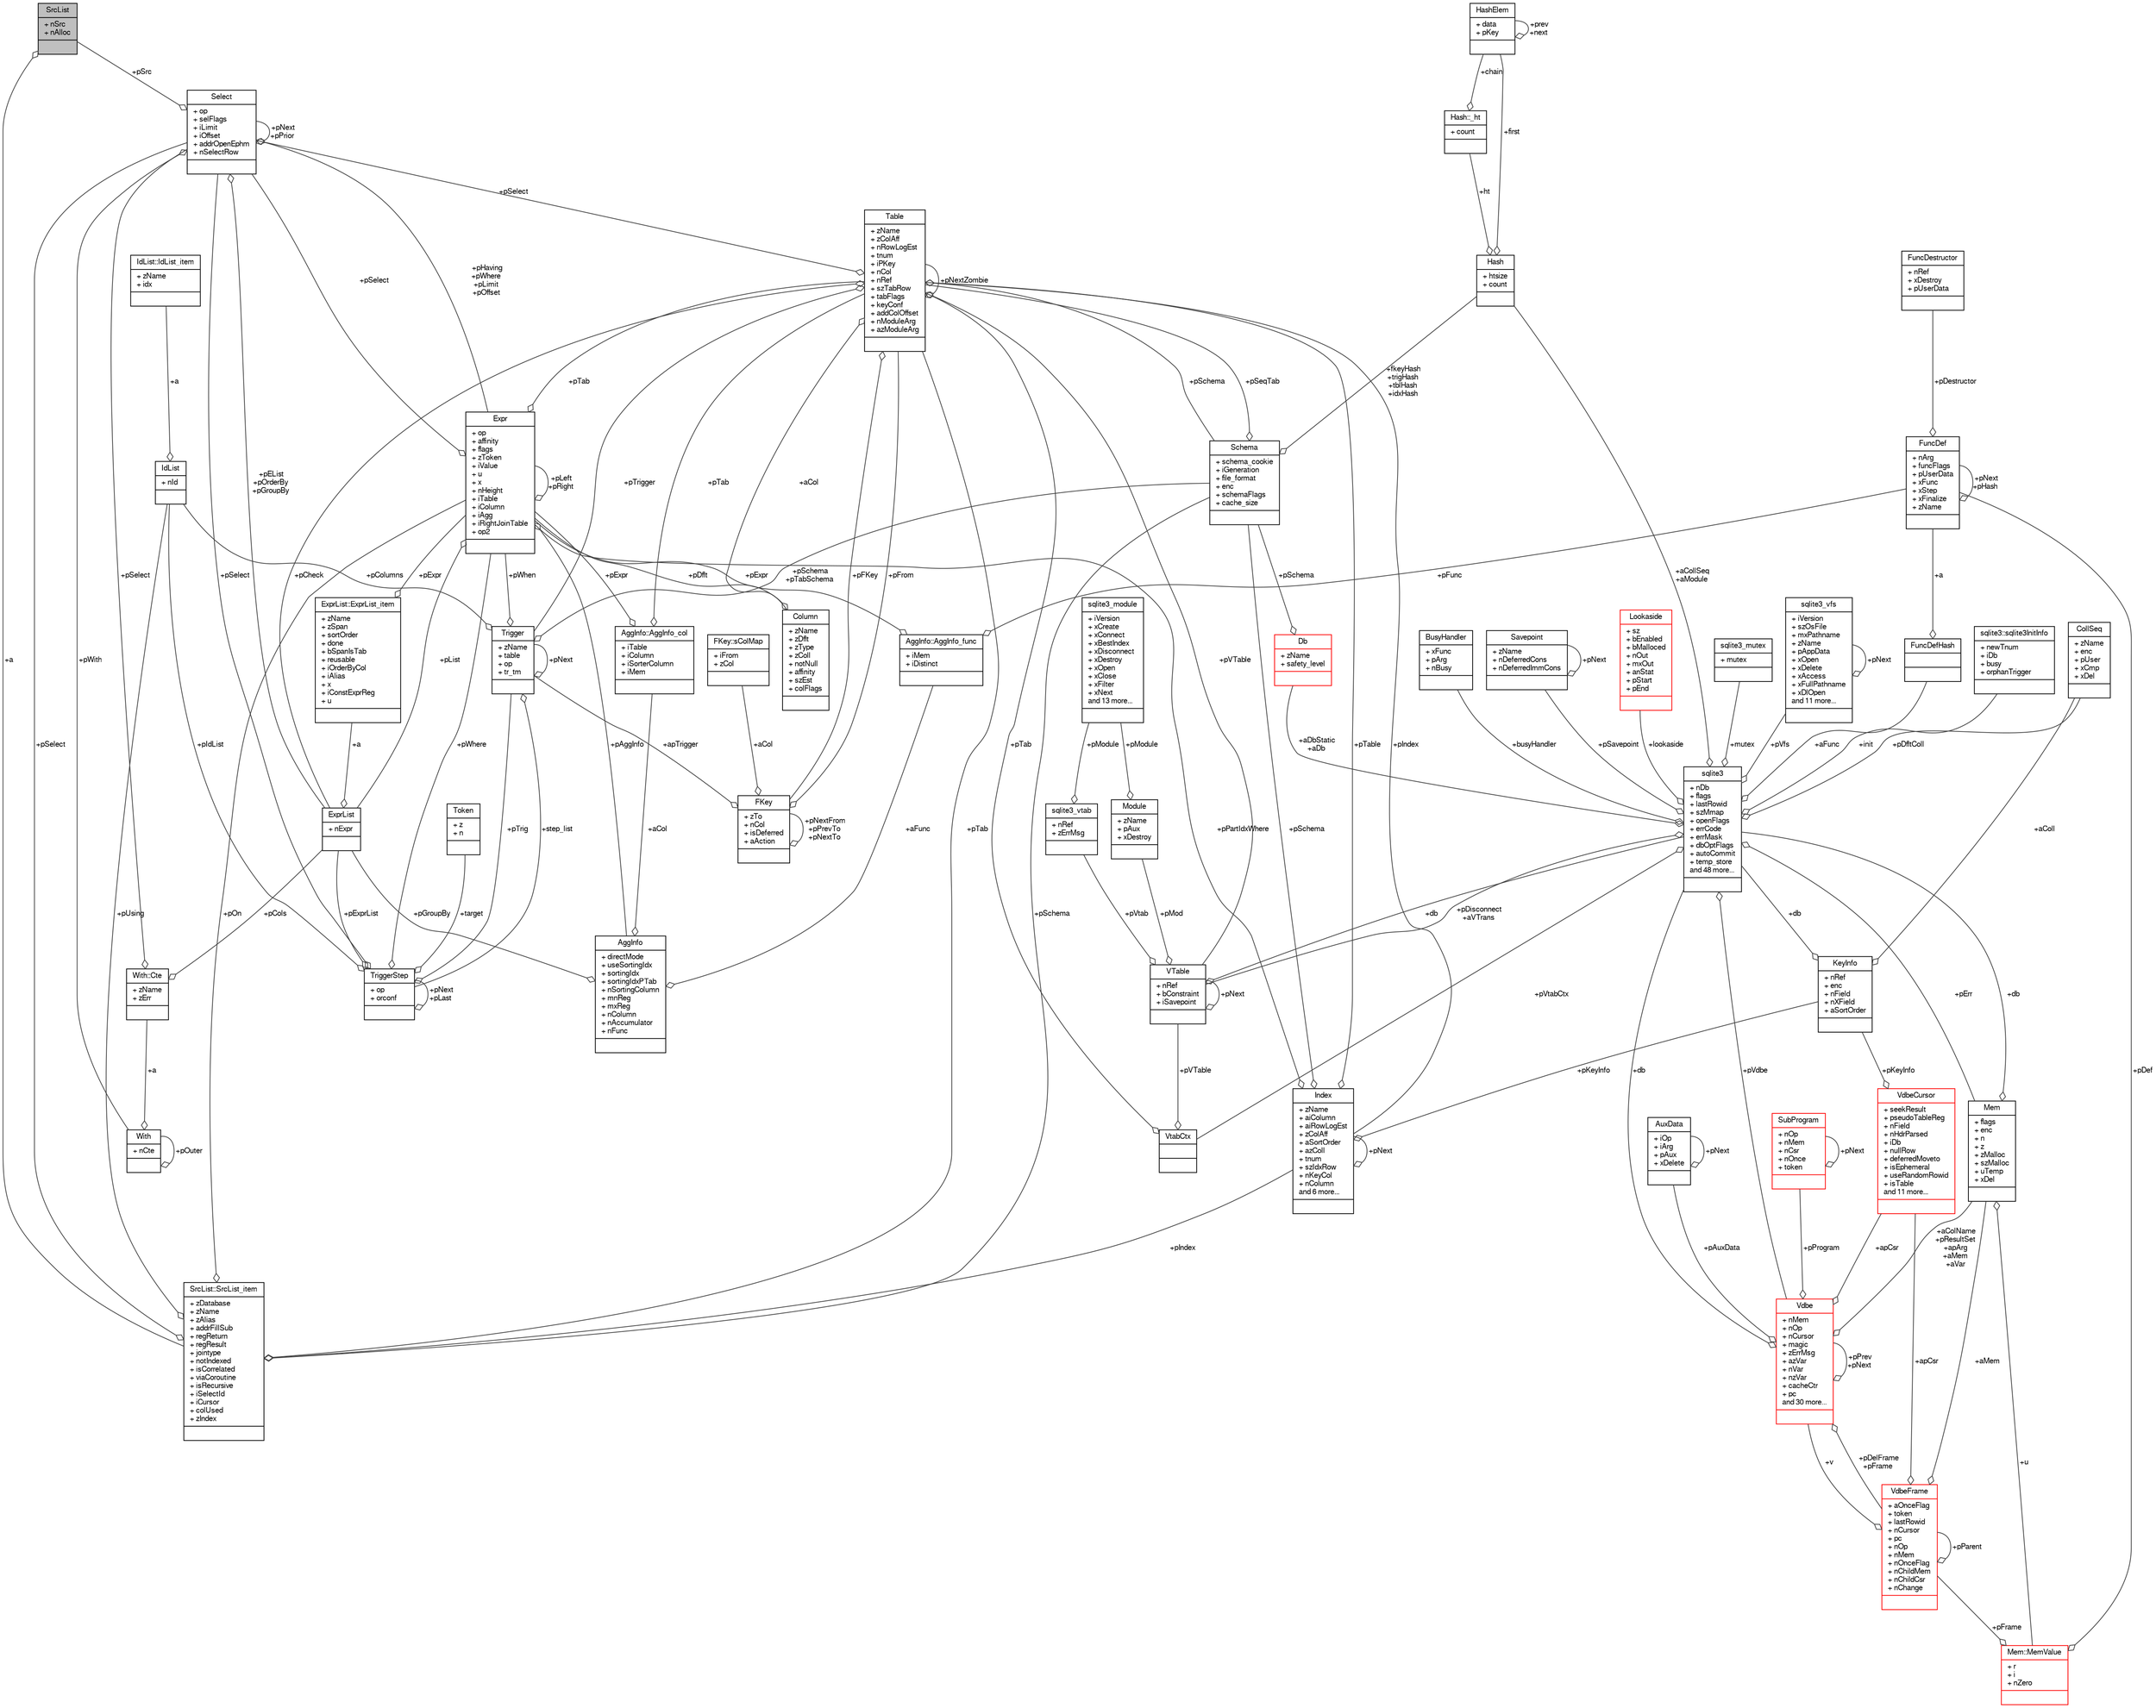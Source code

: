 digraph "SrcList"
{
  edge [fontname="FreeSans",fontsize="10",labelfontname="FreeSans",labelfontsize="10"];
  node [fontname="FreeSans",fontsize="10",shape=record];
  Node1 [label="{SrcList\n|+ nSrc\l+ nAlloc\l|}",height=0.2,width=0.4,color="black", fillcolor="grey75", style="filled", fontcolor="black"];
  Node2 -> Node1 [color="grey25",fontsize="10",style="solid",label=" +a" ,arrowhead="odiamond",fontname="FreeSans"];
  Node2 [label="{SrcList::SrcList_item\n|+ zDatabase\l+ zName\l+ zAlias\l+ addrFillSub\l+ regReturn\l+ regResult\l+ jointype\l+ notIndexed\l+ isCorrelated\l+ viaCoroutine\l+ isRecursive\l+ iSelectId\l+ iCursor\l+ colUsed\l+ zIndex\l|}",height=0.2,width=0.4,color="black", fillcolor="white", style="filled",URL="$structSrcList_1_1SrcList__item.html"];
  Node3 -> Node2 [color="grey25",fontsize="10",style="solid",label=" +pSchema" ,arrowhead="odiamond",fontname="FreeSans"];
  Node3 [label="{Schema\n|+ schema_cookie\l+ iGeneration\l+ file_format\l+ enc\l+ schemaFlags\l+ cache_size\l|}",height=0.2,width=0.4,color="black", fillcolor="white", style="filled",URL="$structSchema.html"];
  Node4 -> Node3 [color="grey25",fontsize="10",style="solid",label=" +pSeqTab" ,arrowhead="odiamond",fontname="FreeSans"];
  Node4 [label="{Table\n|+ zName\l+ zColAff\l+ nRowLogEst\l+ tnum\l+ iPKey\l+ nCol\l+ nRef\l+ szTabRow\l+ tabFlags\l+ keyConf\l+ addColOffset\l+ nModuleArg\l+ azModuleArg\l|}",height=0.2,width=0.4,color="black", fillcolor="white", style="filled",URL="$structTable.html"];
  Node3 -> Node4 [color="grey25",fontsize="10",style="solid",label=" +pSchema" ,arrowhead="odiamond",fontname="FreeSans"];
  Node5 -> Node4 [color="grey25",fontsize="10",style="solid",label=" +aCol" ,arrowhead="odiamond",fontname="FreeSans"];
  Node5 [label="{Column\n|+ zName\l+ zDflt\l+ zType\l+ zColl\l+ notNull\l+ affinity\l+ szEst\l+ colFlags\l|}",height=0.2,width=0.4,color="black", fillcolor="white", style="filled",URL="$structColumn.html"];
  Node6 -> Node5 [color="grey25",fontsize="10",style="solid",label=" +pDflt" ,arrowhead="odiamond",fontname="FreeSans"];
  Node6 [label="{Expr\n|+ op\l+ affinity\l+ flags\l+ zToken\l+ iValue\l+ u\l+ x\l+ nHeight\l+ iTable\l+ iColumn\l+ iAgg\l+ iRightJoinTable\l+ op2\l|}",height=0.2,width=0.4,color="black", fillcolor="white", style="filled",URL="$structExpr.html"];
  Node7 -> Node6 [color="grey25",fontsize="10",style="solid",label=" +pAggInfo" ,arrowhead="odiamond",fontname="FreeSans"];
  Node7 [label="{AggInfo\n|+ directMode\l+ useSortingIdx\l+ sortingIdx\l+ sortingIdxPTab\l+ nSortingColumn\l+ mnReg\l+ mxReg\l+ nColumn\l+ nAccumulator\l+ nFunc\l|}",height=0.2,width=0.4,color="black", fillcolor="white", style="filled",URL="$structAggInfo.html"];
  Node8 -> Node7 [color="grey25",fontsize="10",style="solid",label=" +aCol" ,arrowhead="odiamond",fontname="FreeSans"];
  Node8 [label="{AggInfo::AggInfo_col\n|+ iTable\l+ iColumn\l+ iSorterColumn\l+ iMem\l|}",height=0.2,width=0.4,color="black", fillcolor="white", style="filled",URL="$structAggInfo_1_1AggInfo__col.html"];
  Node6 -> Node8 [color="grey25",fontsize="10",style="solid",label=" +pExpr" ,arrowhead="odiamond",fontname="FreeSans"];
  Node4 -> Node8 [color="grey25",fontsize="10",style="solid",label=" +pTab" ,arrowhead="odiamond",fontname="FreeSans"];
  Node9 -> Node7 [color="grey25",fontsize="10",style="solid",label=" +aFunc" ,arrowhead="odiamond",fontname="FreeSans"];
  Node9 [label="{AggInfo::AggInfo_func\n|+ iMem\l+ iDistinct\l|}",height=0.2,width=0.4,color="black", fillcolor="white", style="filled",URL="$structAggInfo_1_1AggInfo__func.html"];
  Node6 -> Node9 [color="grey25",fontsize="10",style="solid",label=" +pExpr" ,arrowhead="odiamond",fontname="FreeSans"];
  Node10 -> Node9 [color="grey25",fontsize="10",style="solid",label=" +pFunc" ,arrowhead="odiamond",fontname="FreeSans"];
  Node10 [label="{FuncDef\n|+ nArg\l+ funcFlags\l+ pUserData\l+ xFunc\l+ xStep\l+ xFinalize\l+ zName\l|}",height=0.2,width=0.4,color="black", fillcolor="white", style="filled",URL="$structFuncDef.html"];
  Node11 -> Node10 [color="grey25",fontsize="10",style="solid",label=" +pDestructor" ,arrowhead="odiamond",fontname="FreeSans"];
  Node11 [label="{FuncDestructor\n|+ nRef\l+ xDestroy\l+ pUserData\l|}",height=0.2,width=0.4,color="black", fillcolor="white", style="filled",URL="$structFuncDestructor.html"];
  Node10 -> Node10 [color="grey25",fontsize="10",style="solid",label=" +pNext\n+pHash" ,arrowhead="odiamond",fontname="FreeSans"];
  Node12 -> Node7 [color="grey25",fontsize="10",style="solid",label=" +pGroupBy" ,arrowhead="odiamond",fontname="FreeSans"];
  Node12 [label="{ExprList\n|+ nExpr\l|}",height=0.2,width=0.4,color="black", fillcolor="white", style="filled",URL="$structExprList.html"];
  Node13 -> Node12 [color="grey25",fontsize="10",style="solid",label=" +a" ,arrowhead="odiamond",fontname="FreeSans"];
  Node13 [label="{ExprList::ExprList_item\n|+ zName\l+ zSpan\l+ sortOrder\l+ done\l+ bSpanIsTab\l+ reusable\l+ iOrderByCol\l+ iAlias\l+ x\l+ iConstExprReg\l+ u\l|}",height=0.2,width=0.4,color="black", fillcolor="white", style="filled",URL="$structExprList_1_1ExprList__item.html"];
  Node6 -> Node13 [color="grey25",fontsize="10",style="solid",label=" +pExpr" ,arrowhead="odiamond",fontname="FreeSans"];
  Node6 -> Node6 [color="grey25",fontsize="10",style="solid",label=" +pLeft\n+pRight" ,arrowhead="odiamond",fontname="FreeSans"];
  Node4 -> Node6 [color="grey25",fontsize="10",style="solid",label=" +pTab" ,arrowhead="odiamond",fontname="FreeSans"];
  Node14 -> Node6 [color="grey25",fontsize="10",style="solid",label=" +pSelect" ,arrowhead="odiamond",fontname="FreeSans"];
  Node14 [label="{Select\n|+ op\l+ selFlags\l+ iLimit\l+ iOffset\l+ addrOpenEphm\l+ nSelectRow\l|}",height=0.2,width=0.4,color="black", fillcolor="white", style="filled",URL="$structSelect.html"];
  Node6 -> Node14 [color="grey25",fontsize="10",style="solid",label=" +pHaving\n+pWhere\n+pLimit\n+pOffset" ,arrowhead="odiamond",fontname="FreeSans"];
  Node15 -> Node14 [color="grey25",fontsize="10",style="solid",label=" +pWith" ,arrowhead="odiamond",fontname="FreeSans"];
  Node15 [label="{With\n|+ nCte\l|}",height=0.2,width=0.4,color="black", fillcolor="white", style="filled",URL="$structWith.html"];
  Node16 -> Node15 [color="grey25",fontsize="10",style="solid",label=" +a" ,arrowhead="odiamond",fontname="FreeSans"];
  Node16 [label="{With::Cte\n|+ zName\l+ zErr\l|}",height=0.2,width=0.4,color="black", fillcolor="white", style="filled",URL="$structWith_1_1Cte.html"];
  Node14 -> Node16 [color="grey25",fontsize="10",style="solid",label=" +pSelect" ,arrowhead="odiamond",fontname="FreeSans"];
  Node12 -> Node16 [color="grey25",fontsize="10",style="solid",label=" +pCols" ,arrowhead="odiamond",fontname="FreeSans"];
  Node15 -> Node15 [color="grey25",fontsize="10",style="solid",label=" +pOuter" ,arrowhead="odiamond",fontname="FreeSans"];
  Node14 -> Node14 [color="grey25",fontsize="10",style="solid",label=" +pNext\n+pPrior" ,arrowhead="odiamond",fontname="FreeSans"];
  Node1 -> Node14 [color="grey25",fontsize="10",style="solid",label=" +pSrc" ,arrowhead="odiamond",fontname="FreeSans"];
  Node12 -> Node14 [color="grey25",fontsize="10",style="solid",label=" +pEList\n+pOrderBy\n+pGroupBy" ,arrowhead="odiamond",fontname="FreeSans"];
  Node12 -> Node6 [color="grey25",fontsize="10",style="solid",label=" +pList" ,arrowhead="odiamond",fontname="FreeSans"];
  Node17 -> Node4 [color="grey25",fontsize="10",style="solid",label=" +pFKey" ,arrowhead="odiamond",fontname="FreeSans"];
  Node17 [label="{FKey\n|+ zTo\l+ nCol\l+ isDeferred\l+ aAction\l|}",height=0.2,width=0.4,color="black", fillcolor="white", style="filled",URL="$structFKey.html"];
  Node18 -> Node17 [color="grey25",fontsize="10",style="solid",label=" +aCol" ,arrowhead="odiamond",fontname="FreeSans"];
  Node18 [label="{FKey::sColMap\n|+ iFrom\l+ zCol\l|}",height=0.2,width=0.4,color="black", fillcolor="white", style="filled",URL="$structFKey_1_1sColMap.html"];
  Node17 -> Node17 [color="grey25",fontsize="10",style="solid",label=" +pNextFrom\n+pPrevTo\n+pNextTo" ,arrowhead="odiamond",fontname="FreeSans"];
  Node4 -> Node17 [color="grey25",fontsize="10",style="solid",label=" +pFrom" ,arrowhead="odiamond",fontname="FreeSans"];
  Node19 -> Node17 [color="grey25",fontsize="10",style="solid",label=" +apTrigger" ,arrowhead="odiamond",fontname="FreeSans"];
  Node19 [label="{Trigger\n|+ zName\l+ table\l+ op\l+ tr_tm\l|}",height=0.2,width=0.4,color="black", fillcolor="white", style="filled",URL="$structTrigger.html"];
  Node20 -> Node19 [color="grey25",fontsize="10",style="solid",label=" +step_list" ,arrowhead="odiamond",fontname="FreeSans"];
  Node20 [label="{TriggerStep\n|+ op\l+ orconf\l|}",height=0.2,width=0.4,color="black", fillcolor="white", style="filled",URL="$structTriggerStep.html"];
  Node20 -> Node20 [color="grey25",fontsize="10",style="solid",label=" +pNext\n+pLast" ,arrowhead="odiamond",fontname="FreeSans"];
  Node6 -> Node20 [color="grey25",fontsize="10",style="solid",label=" +pWhere" ,arrowhead="odiamond",fontname="FreeSans"];
  Node21 -> Node20 [color="grey25",fontsize="10",style="solid",label=" +target" ,arrowhead="odiamond",fontname="FreeSans"];
  Node21 [label="{Token\n|+ z\l+ n\l|}",height=0.2,width=0.4,color="black", fillcolor="white", style="filled",URL="$structToken.html"];
  Node22 -> Node20 [color="grey25",fontsize="10",style="solid",label=" +pIdList" ,arrowhead="odiamond",fontname="FreeSans"];
  Node22 [label="{IdList\n|+ nId\l|}",height=0.2,width=0.4,color="black", fillcolor="white", style="filled",URL="$structIdList.html"];
  Node23 -> Node22 [color="grey25",fontsize="10",style="solid",label=" +a" ,arrowhead="odiamond",fontname="FreeSans"];
  Node23 [label="{IdList::IdList_item\n|+ zName\l+ idx\l|}",height=0.2,width=0.4,color="black", fillcolor="white", style="filled",URL="$structIdList_1_1IdList__item.html"];
  Node14 -> Node20 [color="grey25",fontsize="10",style="solid",label=" +pSelect" ,arrowhead="odiamond",fontname="FreeSans"];
  Node19 -> Node20 [color="grey25",fontsize="10",style="solid",label=" +pTrig" ,arrowhead="odiamond",fontname="FreeSans"];
  Node12 -> Node20 [color="grey25",fontsize="10",style="solid",label=" +pExprList" ,arrowhead="odiamond",fontname="FreeSans"];
  Node3 -> Node19 [color="grey25",fontsize="10",style="solid",label=" +pSchema\n+pTabSchema" ,arrowhead="odiamond",fontname="FreeSans"];
  Node6 -> Node19 [color="grey25",fontsize="10",style="solid",label=" +pWhen" ,arrowhead="odiamond",fontname="FreeSans"];
  Node22 -> Node19 [color="grey25",fontsize="10",style="solid",label=" +pColumns" ,arrowhead="odiamond",fontname="FreeSans"];
  Node19 -> Node19 [color="grey25",fontsize="10",style="solid",label=" +pNext" ,arrowhead="odiamond",fontname="FreeSans"];
  Node24 -> Node4 [color="grey25",fontsize="10",style="solid",label=" +pVTable" ,arrowhead="odiamond",fontname="FreeSans"];
  Node24 [label="{VTable\n|+ nRef\l+ bConstraint\l+ iSavepoint\l|}",height=0.2,width=0.4,color="black", fillcolor="white", style="filled",URL="$structVTable.html"];
  Node25 -> Node24 [color="grey25",fontsize="10",style="solid",label=" +db" ,arrowhead="odiamond",fontname="FreeSans"];
  Node25 [label="{sqlite3\n|+ nDb\l+ flags\l+ lastRowid\l+ szMmap\l+ openFlags\l+ errCode\l+ errMask\l+ dbOptFlags\l+ autoCommit\l+ temp_store\land 48 more...\l|}",height=0.2,width=0.4,color="black", fillcolor="white", style="filled",URL="$structsqlite3.html"];
  Node26 -> Node25 [color="grey25",fontsize="10",style="solid",label=" +pErr" ,arrowhead="odiamond",fontname="FreeSans"];
  Node26 [label="{Mem\n|+ flags\l+ enc\l+ n\l+ z\l+ zMalloc\l+ szMalloc\l+ uTemp\l+ xDel\l|}",height=0.2,width=0.4,color="black", fillcolor="white", style="filled",URL="$structMem.html"];
  Node27 -> Node26 [color="grey25",fontsize="10",style="solid",label=" +u" ,arrowhead="odiamond",fontname="FreeSans"];
  Node27 [label="{Mem::MemValue\n|+ r\l+ i\l+ nZero\l|}",height=0.2,width=0.4,color="red", fillcolor="white", style="filled",URL="$unionMem_1_1MemValue.html"];
  Node28 -> Node27 [color="grey25",fontsize="10",style="solid",label=" +pFrame" ,arrowhead="odiamond",fontname="FreeSans"];
  Node28 [label="{VdbeFrame\n|+ aOnceFlag\l+ token\l+ lastRowid\l+ nCursor\l+ pc\l+ nOp\l+ nMem\l+ nOnceFlag\l+ nChildMem\l+ nChildCsr\l+ nChange\l|}",height=0.2,width=0.4,color="red", fillcolor="white", style="filled",URL="$structVdbeFrame.html"];
  Node26 -> Node28 [color="grey25",fontsize="10",style="solid",label=" +aMem" ,arrowhead="odiamond",fontname="FreeSans"];
  Node29 -> Node28 [color="grey25",fontsize="10",style="solid",label=" +v" ,arrowhead="odiamond",fontname="FreeSans"];
  Node29 [label="{Vdbe\n|+ nMem\l+ nOp\l+ nCursor\l+ magic\l+ zErrMsg\l+ azVar\l+ nVar\l+ nzVar\l+ cacheCtr\l+ pc\land 30 more...\l|}",height=0.2,width=0.4,color="red", fillcolor="white", style="filled",URL="$structVdbe.html"];
  Node29 -> Node29 [color="grey25",fontsize="10",style="solid",label=" +pPrev\n+pNext" ,arrowhead="odiamond",fontname="FreeSans"];
  Node26 -> Node29 [color="grey25",fontsize="10",style="solid",label=" +aColName\n+pResultSet\n+apArg\n+aMem\n+aVar" ,arrowhead="odiamond",fontname="FreeSans"];
  Node25 -> Node29 [color="grey25",fontsize="10",style="solid",label=" +db" ,arrowhead="odiamond",fontname="FreeSans"];
  Node28 -> Node29 [color="grey25",fontsize="10",style="solid",label=" +pDelFrame\n+pFrame" ,arrowhead="odiamond",fontname="FreeSans"];
  Node30 -> Node29 [color="grey25",fontsize="10",style="solid",label=" +pAuxData" ,arrowhead="odiamond",fontname="FreeSans"];
  Node30 [label="{AuxData\n|+ iOp\l+ iArg\l+ pAux\l+ xDelete\l|}",height=0.2,width=0.4,color="black", fillcolor="white", style="filled",URL="$structAuxData.html"];
  Node30 -> Node30 [color="grey25",fontsize="10",style="solid",label=" +pNext" ,arrowhead="odiamond",fontname="FreeSans"];
  Node31 -> Node29 [color="grey25",fontsize="10",style="solid",label=" +pProgram" ,arrowhead="odiamond",fontname="FreeSans"];
  Node31 [label="{SubProgram\n|+ nOp\l+ nMem\l+ nCsr\l+ nOnce\l+ token\l|}",height=0.2,width=0.4,color="red", fillcolor="white", style="filled",URL="$structSubProgram.html"];
  Node31 -> Node31 [color="grey25",fontsize="10",style="solid",label=" +pNext" ,arrowhead="odiamond",fontname="FreeSans"];
  Node35 -> Node29 [color="grey25",fontsize="10",style="solid",label=" +apCsr" ,arrowhead="odiamond",fontname="FreeSans"];
  Node35 [label="{VdbeCursor\n|+ seekResult\l+ pseudoTableReg\l+ nField\l+ nHdrParsed\l+ iDb\l+ nullRow\l+ deferredMoveto\l+ isEphemeral\l+ useRandomRowid\l+ isTable\land 11 more...\l|}",height=0.2,width=0.4,color="red", fillcolor="white", style="filled",URL="$structVdbeCursor.html"];
  Node34 -> Node35 [color="grey25",fontsize="10",style="solid",label=" +pKeyInfo" ,arrowhead="odiamond",fontname="FreeSans"];
  Node34 [label="{KeyInfo\n|+ nRef\l+ enc\l+ nField\l+ nXField\l+ aSortOrder\l|}",height=0.2,width=0.4,color="black", fillcolor="white", style="filled",URL="$structKeyInfo.html"];
  Node25 -> Node34 [color="grey25",fontsize="10",style="solid",label=" +db" ,arrowhead="odiamond",fontname="FreeSans"];
  Node33 -> Node34 [color="grey25",fontsize="10",style="solid",label=" +aColl" ,arrowhead="odiamond",fontname="FreeSans"];
  Node33 [label="{CollSeq\n|+ zName\l+ enc\l+ pUser\l+ xCmp\l+ xDel\l|}",height=0.2,width=0.4,color="black", fillcolor="white", style="filled",URL="$structCollSeq.html"];
  Node28 -> Node28 [color="grey25",fontsize="10",style="solid",label=" +pParent" ,arrowhead="odiamond",fontname="FreeSans"];
  Node35 -> Node28 [color="grey25",fontsize="10",style="solid",label=" +apCsr" ,arrowhead="odiamond",fontname="FreeSans"];
  Node10 -> Node27 [color="grey25",fontsize="10",style="solid",label=" +pDef" ,arrowhead="odiamond",fontname="FreeSans"];
  Node25 -> Node26 [color="grey25",fontsize="10",style="solid",label=" +db" ,arrowhead="odiamond",fontname="FreeSans"];
  Node29 -> Node25 [color="grey25",fontsize="10",style="solid",label=" +pVdbe" ,arrowhead="odiamond",fontname="FreeSans"];
  Node76 -> Node25 [color="grey25",fontsize="10",style="solid",label=" +pSavepoint" ,arrowhead="odiamond",fontname="FreeSans"];
  Node76 [label="{Savepoint\n|+ zName\l+ nDeferredCons\l+ nDeferredImmCons\l|}",height=0.2,width=0.4,color="black", fillcolor="white", style="filled",URL="$structSavepoint.html"];
  Node76 -> Node76 [color="grey25",fontsize="10",style="solid",label=" +pNext" ,arrowhead="odiamond",fontname="FreeSans"];
  Node77 -> Node25 [color="grey25",fontsize="10",style="solid",label=" +aFunc" ,arrowhead="odiamond",fontname="FreeSans"];
  Node77 [label="{FuncDefHash\n||}",height=0.2,width=0.4,color="black", fillcolor="white", style="filled",URL="$structFuncDefHash.html"];
  Node10 -> Node77 [color="grey25",fontsize="10",style="solid",label=" +a" ,arrowhead="odiamond",fontname="FreeSans"];
  Node78 -> Node25 [color="grey25",fontsize="10",style="solid",label=" +lookaside" ,arrowhead="odiamond",fontname="FreeSans"];
  Node78 [label="{Lookaside\n|+ sz\l+ bEnabled\l+ bMalloced\l+ nOut\l+ mxOut\l+ anStat\l+ pStart\l+ pEnd\l|}",height=0.2,width=0.4,color="red", fillcolor="white", style="filled",URL="$structLookaside.html"];
  Node40 -> Node25 [color="grey25",fontsize="10",style="solid",label=" +mutex" ,arrowhead="odiamond",fontname="FreeSans"];
  Node40 [label="{sqlite3_mutex\n|+ mutex\l|}",height=0.2,width=0.4,color="black", fillcolor="white", style="filled",URL="$structsqlite3__mutex.html"];
  Node51 -> Node25 [color="grey25",fontsize="10",style="solid",label=" +pVfs" ,arrowhead="odiamond",fontname="FreeSans"];
  Node51 [label="{sqlite3_vfs\n|+ iVersion\l+ szOsFile\l+ mxPathname\l+ zName\l+ pAppData\l+ xOpen\l+ xDelete\l+ xAccess\l+ xFullPathname\l+ xDlOpen\land 11 more...\l|}",height=0.2,width=0.4,color="black", fillcolor="white", style="filled",URL="$structsqlite3__vfs.html"];
  Node51 -> Node51 [color="grey25",fontsize="10",style="solid",label=" +pNext" ,arrowhead="odiamond",fontname="FreeSans"];
  Node80 -> Node25 [color="grey25",fontsize="10",style="solid",label=" +init" ,arrowhead="odiamond",fontname="FreeSans"];
  Node80 [label="{sqlite3::sqlite3InitInfo\n|+ newTnum\l+ iDb\l+ busy\l+ orphanTrigger\l|}",height=0.2,width=0.4,color="black", fillcolor="white", style="filled",URL="$structsqlite3_1_1sqlite3InitInfo.html"];
  Node81 -> Node25 [color="grey25",fontsize="10",style="solid",label=" +busyHandler" ,arrowhead="odiamond",fontname="FreeSans"];
  Node81 [label="{BusyHandler\n|+ xFunc\l+ pArg\l+ nBusy\l|}",height=0.2,width=0.4,color="black", fillcolor="white", style="filled",URL="$structBusyHandler.html"];
  Node82 -> Node25 [color="grey25",fontsize="10",style="solid",label=" +pVtabCtx" ,arrowhead="odiamond",fontname="FreeSans"];
  Node82 [label="{VtabCtx\n||}",height=0.2,width=0.4,color="black", fillcolor="white", style="filled",URL="$structVtabCtx.html"];
  Node24 -> Node82 [color="grey25",fontsize="10",style="solid",label=" +pVTable" ,arrowhead="odiamond",fontname="FreeSans"];
  Node4 -> Node82 [color="grey25",fontsize="10",style="solid",label=" +pTab" ,arrowhead="odiamond",fontname="FreeSans"];
  Node33 -> Node25 [color="grey25",fontsize="10",style="solid",label=" +pDfltColl" ,arrowhead="odiamond",fontname="FreeSans"];
  Node24 -> Node25 [color="grey25",fontsize="10",style="solid",label=" +pDisconnect\n+aVTrans" ,arrowhead="odiamond",fontname="FreeSans"];
  Node83 -> Node25 [color="grey25",fontsize="10",style="solid",label=" +aDbStatic\n+aDb" ,arrowhead="odiamond",fontname="FreeSans"];
  Node83 [label="{Db\n|+ zName\l+ safety_level\l|}",height=0.2,width=0.4,color="red", fillcolor="white", style="filled",URL="$structDb.html"];
  Node3 -> Node83 [color="grey25",fontsize="10",style="solid",label=" +pSchema" ,arrowhead="odiamond",fontname="FreeSans"];
  Node84 -> Node25 [color="grey25",fontsize="10",style="solid",label=" +aCollSeq\n+aModule" ,arrowhead="odiamond",fontname="FreeSans"];
  Node84 [label="{Hash\n|+ htsize\l+ count\l|}",height=0.2,width=0.4,color="black", fillcolor="white", style="filled",URL="$structHash.html"];
  Node85 -> Node84 [color="grey25",fontsize="10",style="solid",label=" +ht" ,arrowhead="odiamond",fontname="FreeSans"];
  Node85 [label="{Hash::_ht\n|+ count\l|}",height=0.2,width=0.4,color="black", fillcolor="white", style="filled",URL="$structHash_1_1__ht.html"];
  Node86 -> Node85 [color="grey25",fontsize="10",style="solid",label=" +chain" ,arrowhead="odiamond",fontname="FreeSans"];
  Node86 [label="{HashElem\n|+ data\l+ pKey\l|}",height=0.2,width=0.4,color="black", fillcolor="white", style="filled",URL="$structHashElem.html"];
  Node86 -> Node86 [color="grey25",fontsize="10",style="solid",label=" +prev\n+next" ,arrowhead="odiamond",fontname="FreeSans"];
  Node86 -> Node84 [color="grey25",fontsize="10",style="solid",label=" +first" ,arrowhead="odiamond",fontname="FreeSans"];
  Node24 -> Node24 [color="grey25",fontsize="10",style="solid",label=" +pNext" ,arrowhead="odiamond",fontname="FreeSans"];
  Node87 -> Node24 [color="grey25",fontsize="10",style="solid",label=" +pMod" ,arrowhead="odiamond",fontname="FreeSans"];
  Node87 [label="{Module\n|+ zName\l+ pAux\l+ xDestroy\l|}",height=0.2,width=0.4,color="black", fillcolor="white", style="filled",URL="$structModule.html"];
  Node57 -> Node87 [color="grey25",fontsize="10",style="solid",label=" +pModule" ,arrowhead="odiamond",fontname="FreeSans"];
  Node57 [label="{sqlite3_module\n|+ iVersion\l+ xCreate\l+ xConnect\l+ xBestIndex\l+ xDisconnect\l+ xDestroy\l+ xOpen\l+ xClose\l+ xFilter\l+ xNext\land 13 more...\l|}",height=0.2,width=0.4,color="black", fillcolor="white", style="filled",URL="$structsqlite3__module.html"];
  Node56 -> Node24 [color="grey25",fontsize="10",style="solid",label=" +pVtab" ,arrowhead="odiamond",fontname="FreeSans"];
  Node56 [label="{sqlite3_vtab\n|+ nRef\l+ zErrMsg\l|}",height=0.2,width=0.4,color="black", fillcolor="white", style="filled",URL="$structsqlite3__vtab.html"];
  Node57 -> Node56 [color="grey25",fontsize="10",style="solid",label=" +pModule" ,arrowhead="odiamond",fontname="FreeSans"];
  Node4 -> Node4 [color="grey25",fontsize="10",style="solid",label=" +pNextZombie" ,arrowhead="odiamond",fontname="FreeSans"];
  Node19 -> Node4 [color="grey25",fontsize="10",style="solid",label=" +pTrigger" ,arrowhead="odiamond",fontname="FreeSans"];
  Node14 -> Node4 [color="grey25",fontsize="10",style="solid",label=" +pSelect" ,arrowhead="odiamond",fontname="FreeSans"];
  Node12 -> Node4 [color="grey25",fontsize="10",style="solid",label=" +pCheck" ,arrowhead="odiamond",fontname="FreeSans"];
  Node88 -> Node4 [color="grey25",fontsize="10",style="solid",label=" +pIndex" ,arrowhead="odiamond",fontname="FreeSans"];
  Node88 [label="{Index\n|+ zName\l+ aiColumn\l+ aiRowLogEst\l+ zColAff\l+ aSortOrder\l+ azColl\l+ tnum\l+ szIdxRow\l+ nKeyCol\l+ nColumn\land 6 more...\l|}",height=0.2,width=0.4,color="black", fillcolor="white", style="filled",URL="$structIndex.html"];
  Node3 -> Node88 [color="grey25",fontsize="10",style="solid",label=" +pSchema" ,arrowhead="odiamond",fontname="FreeSans"];
  Node6 -> Node88 [color="grey25",fontsize="10",style="solid",label=" +pPartIdxWhere" ,arrowhead="odiamond",fontname="FreeSans"];
  Node4 -> Node88 [color="grey25",fontsize="10",style="solid",label=" +pTable" ,arrowhead="odiamond",fontname="FreeSans"];
  Node34 -> Node88 [color="grey25",fontsize="10",style="solid",label=" +pKeyInfo" ,arrowhead="odiamond",fontname="FreeSans"];
  Node88 -> Node88 [color="grey25",fontsize="10",style="solid",label=" +pNext" ,arrowhead="odiamond",fontname="FreeSans"];
  Node84 -> Node3 [color="grey25",fontsize="10",style="solid",label=" +fkeyHash\n+trigHash\n+tblHash\n+idxHash" ,arrowhead="odiamond",fontname="FreeSans"];
  Node6 -> Node2 [color="grey25",fontsize="10",style="solid",label=" +pOn" ,arrowhead="odiamond",fontname="FreeSans"];
  Node22 -> Node2 [color="grey25",fontsize="10",style="solid",label=" +pUsing" ,arrowhead="odiamond",fontname="FreeSans"];
  Node4 -> Node2 [color="grey25",fontsize="10",style="solid",label=" +pTab" ,arrowhead="odiamond",fontname="FreeSans"];
  Node14 -> Node2 [color="grey25",fontsize="10",style="solid",label=" +pSelect" ,arrowhead="odiamond",fontname="FreeSans"];
  Node88 -> Node2 [color="grey25",fontsize="10",style="solid",label=" +pIndex" ,arrowhead="odiamond",fontname="FreeSans"];
}
